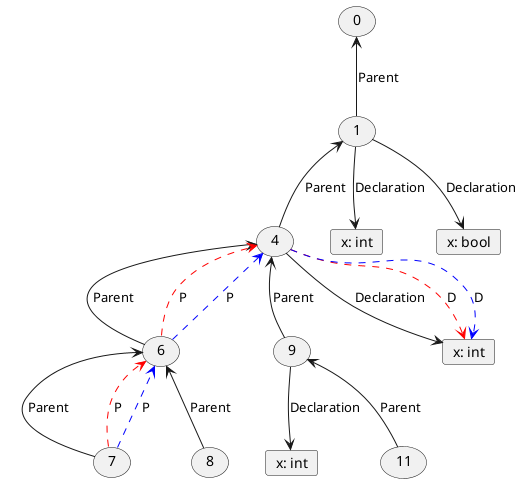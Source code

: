 @startuml "Query1: Scope(7), label_reg=P*D, label_order=D ＜ P, data_eq=x:int"
'skinparam linetype ortho
usecase "0" as scope_0
usecase "7" as scope_7
usecase "4" as scope_4
usecase "9" as scope_9
card "x: int" as scope_10
usecase "6" as scope_6
usecase "11" as scope_11
usecase "8" as scope_8
card "x: int" as scope_2
usecase "1" as scope_1
card "x: int" as scope_5
card "x: bool" as scope_3
scope_7 -u-> scope_6 : Parent
scope_4 --> scope_5 : Declaration
scope_4 -u-> scope_1 : Parent
scope_9 --> scope_10 : Declaration
scope_9 -u-> scope_4 : Parent
scope_6 -u-> scope_4 : Parent
scope_11 -u-> scope_9 : Parent
scope_8 -u-> scope_6 : Parent
scope_1 --> scope_2 : Declaration
scope_1 --> scope_3 : Declaration
scope_1 -u-> scope_0 : Parent


scope_7 --> scope_6 #red;line.dashed : P
scope_6 --> scope_4 #red;line.dashed : P
scope_4 --> scope_5 #red;line.dashed : D

scope_7 --> scope_6 #blue;line.dashed : P
scope_6 --> scope_4 #blue;line.dashed : P
scope_4 --> scope_5 #blue;line.dashed : D
@enduml